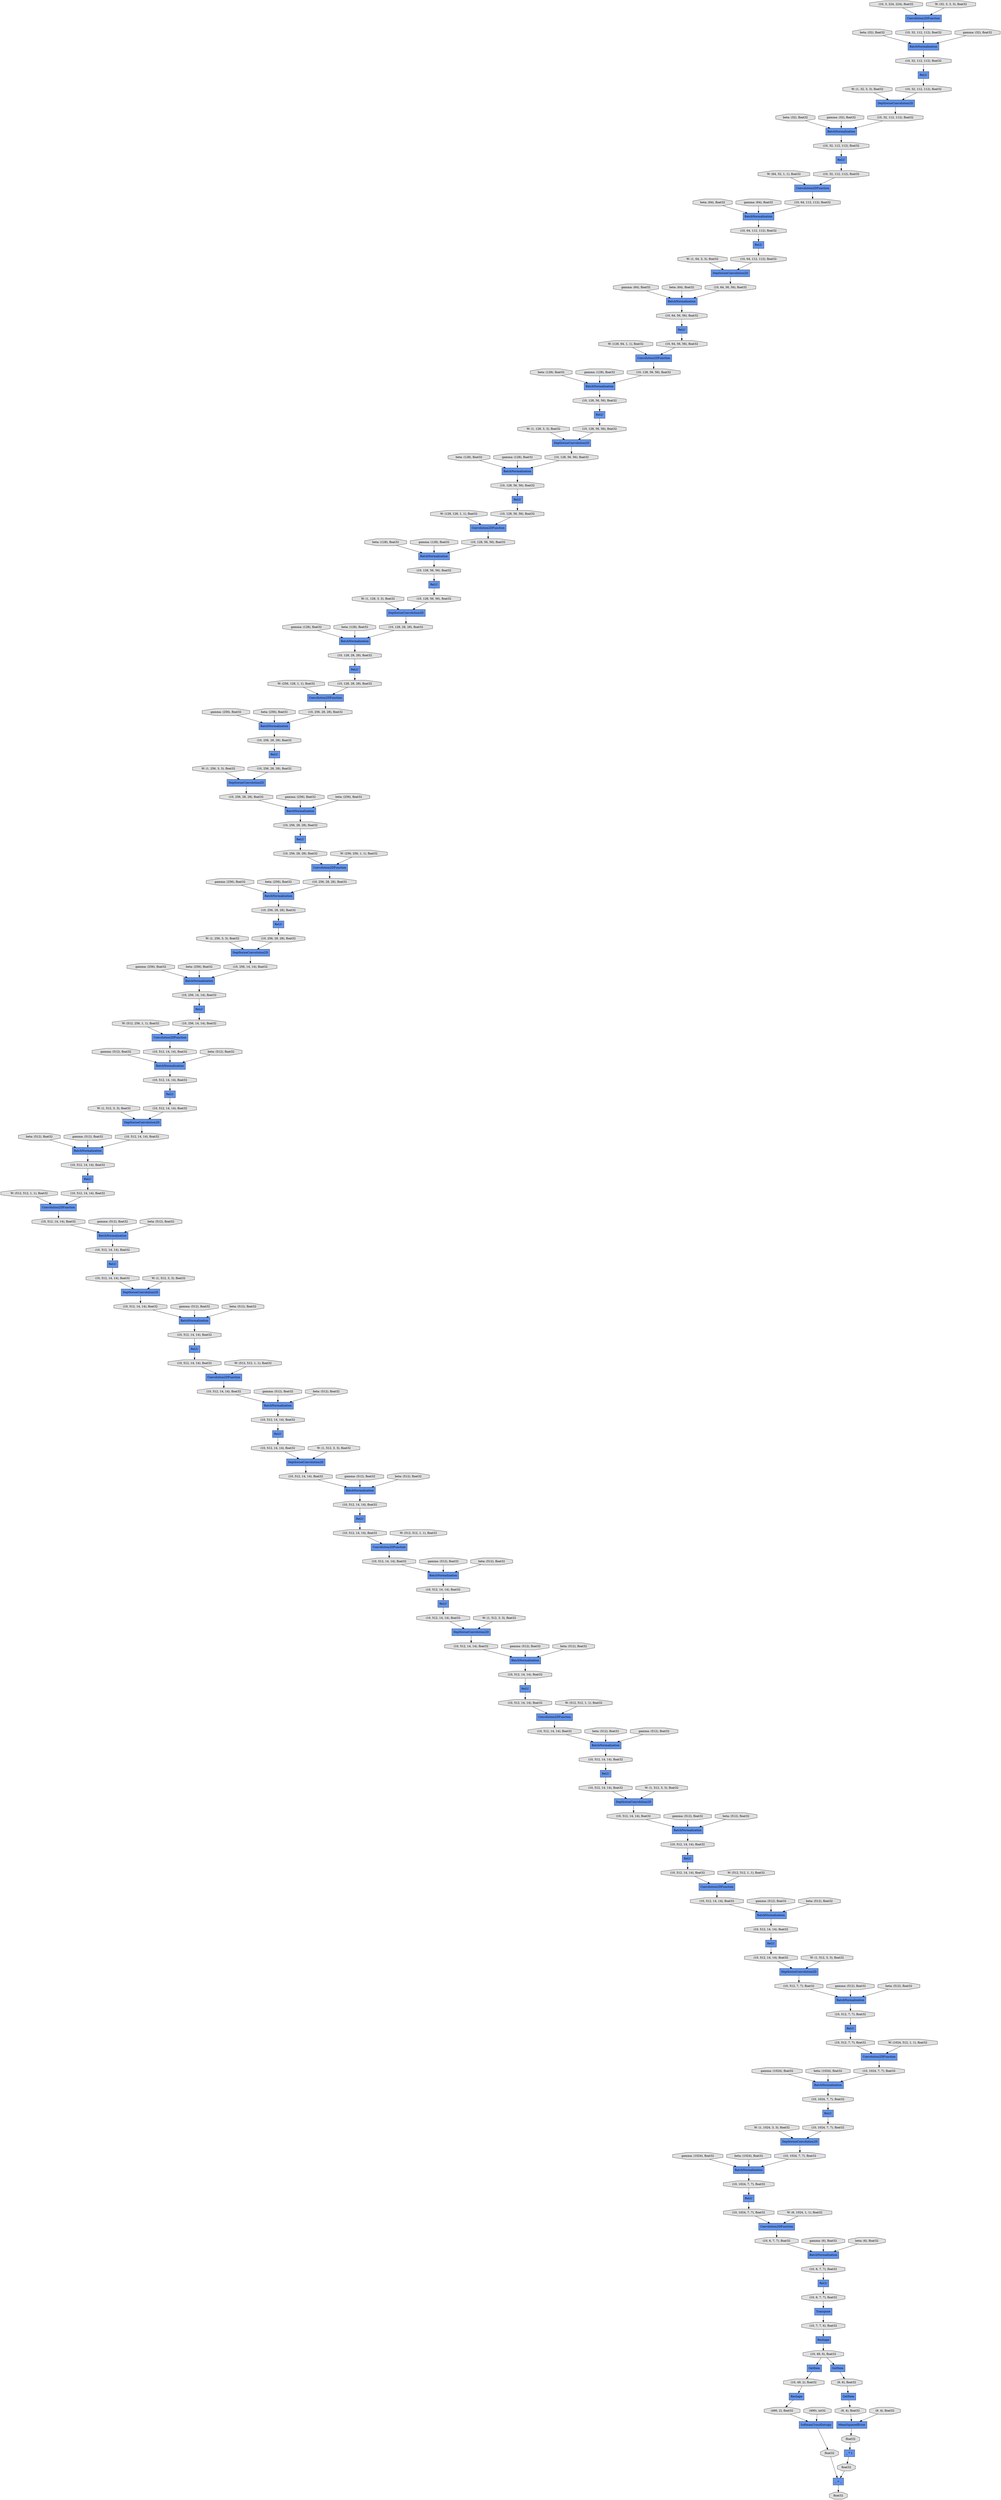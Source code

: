 digraph graphname{rankdir=TB;139989627314304 [shape="record",style="filled",label="GetItem",fillcolor="#6495ED"];139991253368960 [shape="octagon",style="filled",label="(10, 256, 28, 28), float32",fillcolor="#E0E0E0"];139989627240632 [shape="octagon",style="filled",label="(10, 512, 14, 14), float32",fillcolor="#E0E0E0"];139989627216056 [shape="octagon",style="filled",label="(10, 512, 14, 14), float32",fillcolor="#E0E0E0"];139989627199672 [shape="octagon",style="filled",label="(10, 512, 14, 14), float32",fillcolor="#E0E0E0"];139991253369016 [shape="record",style="filled",label="ReLU",fillcolor="#6495ED"];139989627314416 [shape="octagon",style="filled",label="(9, 6), float32",fillcolor="#E0E0E0"];139989627216112 [shape="record",style="filled",label="Convolution2DFunction",fillcolor="#6495ED"];139989627199728 [shape="record",style="filled",label="Convolution2DFunction",fillcolor="#6495ED"];139991254417648 [shape="octagon",style="filled",label="beta: (512), float32",fillcolor="#E0E0E0"];139991254188272 [shape="octagon",style="filled",label="beta: (128), float32",fillcolor="#E0E0E0"];139989627265376 [shape="octagon",style="filled",label="(10, 1024, 7, 7), float32",fillcolor="#E0E0E0"];139991253950816 [shape="octagon",style="filled",label="gamma: (1024), float32",fillcolor="#E0E0E0"];139991253369184 [shape="octagon",style="filled",label="(10, 256, 28, 28), float32",fillcolor="#E0E0E0"];139989627240856 [shape="record",style="filled",label="DepthwiseConvolution2D",fillcolor="#6495ED"];139991254262168 [shape="octagon",style="filled",label="gamma: (256), float32",fillcolor="#E0E0E0"];139991253369240 [shape="record",style="filled",label="Convolution2DFunction",fillcolor="#6495ED"];139989627216336 [shape="record",style="filled",label="DepthwiseConvolution2D",fillcolor="#6495ED"];139991253762512 [shape="record",style="filled",label="Convolution2DFunction",fillcolor="#6495ED"];139989627314696 [shape="octagon",style="filled",label="(9, 4), float32",fillcolor="#E0E0E0"];139989627240968 [shape="octagon",style="filled",label="(10, 512, 14, 14), float32",fillcolor="#E0E0E0"];139989627200008 [shape="record",style="filled",label="DepthwiseConvolution2D",fillcolor="#6495ED"];139991254417928 [shape="octagon",style="filled",label="W: (512, 512, 1, 1), float32",fillcolor="#E0E0E0"];139989627314752 [shape="record",style="filled",label="_ * 1",fillcolor="#6495ED"];139989627265600 [shape="octagon",style="filled",label="(10, 6, 7, 7), float32",fillcolor="#E0E0E0"];139989627216448 [shape="octagon",style="filled",label="(10, 512, 14, 14), float32",fillcolor="#E0E0E0"];139989627314808 [shape="octagon",style="filled",label="(9, 4), float32",fillcolor="#E0E0E0"];139989627200120 [shape="octagon",style="filled",label="(10, 512, 14, 14), float32",fillcolor="#E0E0E0"];139991254188608 [shape="octagon",style="filled",label="W: (1, 128, 3, 3), float32",fillcolor="#E0E0E0"];139989627314864 [shape="record",style="filled",label="MeanSquaredError",fillcolor="#6495ED"];139989627265712 [shape="octagon",style="filled",label="(10, 6, 7, 7), float32",fillcolor="#E0E0E0"];139991253369520 [shape="record",style="filled",label="DepthwiseConvolution2D",fillcolor="#6495ED"];139989627265768 [shape="record",style="filled",label="ReLU",fillcolor="#6495ED"];139991253951208 [shape="octagon",style="filled",label="beta: (1024), float32",fillcolor="#E0E0E0"];139989627241192 [shape="octagon",style="filled",label="(10, 512, 14, 14), float32",fillcolor="#E0E0E0"];139991254540976 [shape="octagon",style="filled",label="W: (1, 32, 3, 3), float32",fillcolor="#E0E0E0"];139989627265824 [shape="record",style="filled",label="BatchNormalization",fillcolor="#6495ED"];139989627216672 [shape="octagon",style="filled",label="(10, 512, 14, 14), float32",fillcolor="#E0E0E0"];139991254262560 [shape="octagon",style="filled",label="beta: (256), float32",fillcolor="#E0E0E0"];139989627241304 [shape="octagon",style="filled",label="(10, 512, 14, 14), float32",fillcolor="#E0E0E0"];139989627200344 [shape="octagon",style="filled",label="(10, 512, 14, 14), float32",fillcolor="#E0E0E0"];139991253369632 [shape="octagon",style="filled",label="(10, 256, 28, 28), float32",fillcolor="#E0E0E0"];139989627265936 [shape="octagon",style="filled",label="(10, 7, 7, 6), float32",fillcolor="#E0E0E0"];139989627315088 [shape="octagon",style="filled",label="float32",fillcolor="#E0E0E0"];139989627241360 [shape="record",style="filled",label="ReLU",fillcolor="#6495ED"];139989627241416 [shape="record",style="filled",label="BatchNormalization",fillcolor="#6495ED"];139989627216840 [shape="record",style="filled",label="ReLU",fillcolor="#6495ED"];139989627216784 [shape="octagon",style="filled",label="(10, 512, 14, 14), float32",fillcolor="#E0E0E0"];139989627200456 [shape="octagon",style="filled",label="(10, 512, 14, 14), float32",fillcolor="#E0E0E0"];139989627216896 [shape="record",style="filled",label="BatchNormalization",fillcolor="#6495ED"];139989627200512 [shape="record",style="filled",label="ReLU",fillcolor="#6495ED"];139991254418376 [shape="octagon",style="filled",label="gamma: (512), float32",fillcolor="#E0E0E0"];139991253951544 [shape="octagon",style="filled",label="W: (1, 1024, 3, 3), float32",fillcolor="#E0E0E0"];139989627241528 [shape="record",style="filled",label="BatchNormalization",fillcolor="#6495ED"];139989627200568 [shape="record",style="filled",label="BatchNormalization",fillcolor="#6495ED"];139991253369856 [shape="octagon",style="filled",label="(10, 256, 28, 28), float32",fillcolor="#E0E0E0"];139991254262896 [shape="octagon",style="filled",label="W: (1, 256, 3, 3), float32",fillcolor="#E0E0E0"];139991253369968 [shape="octagon",style="filled",label="(10, 256, 28, 28), float32",fillcolor="#E0E0E0"];139991254189056 [shape="octagon",style="filled",label="gamma: (128), float32",fillcolor="#E0E0E0"];139989627266216 [shape="record",style="filled",label="Reshape",fillcolor="#6495ED"];139991253370024 [shape="record",style="filled",label="ReLU",fillcolor="#6495ED"];139989627315424 [shape="octagon",style="filled",label="float32",fillcolor="#E0E0E0"];139991253370080 [shape="record",style="filled",label="BatchNormalization",fillcolor="#6495ED"];139989753414880 [shape="octagon",style="filled",label="gamma: (128), float32",fillcolor="#E0E0E0"];139989627315480 [shape="record",style="filled",label="_ + _",fillcolor="#6495ED"];139989627266328 [shape="octagon",style="filled",label="(10, 6, 7, 7), float32",fillcolor="#E0E0E0"];139991254418768 [shape="octagon",style="filled",label="beta: (512), float32",fillcolor="#E0E0E0"];139991253370192 [shape="record",style="filled",label="BatchNormalization",fillcolor="#6495ED"];139991254189448 [shape="octagon",style="filled",label="beta: (128), float32",fillcolor="#E0E0E0"];139989627241920 [shape="octagon",style="filled",label="(10, 512, 14, 14), float32",fillcolor="#E0E0E0"];139991254541760 [shape="octagon",style="filled",label="W: (1, 64, 3, 3), float32",fillcolor="#E0E0E0"];139989627315704 [shape="octagon",style="filled",label="float32",fillcolor="#E0E0E0"];139991253951992 [shape="octagon",style="filled",label="gamma: (1024), float32",fillcolor="#E0E0E0"];139989627217400 [shape="octagon",style="filled",label="(10, 512, 14, 14), float32",fillcolor="#E0E0E0"];139989627266608 [shape="octagon",style="filled",label="(10, 49, 6), float32",fillcolor="#E0E0E0"];139989627201072 [shape="octagon",style="filled",label="(10, 512, 14, 14), float32",fillcolor="#E0E0E0"];139991254263344 [shape="octagon",style="filled",label="gamma: (256), float32",fillcolor="#E0E0E0"];139989627266664 [shape="record",style="filled",label="GetItem",fillcolor="#6495ED"];139989627217512 [shape="record",style="filled",label="BatchNormalization",fillcolor="#6495ED"];139989753415216 [shape="octagon",style="filled",label="W: (128, 128, 1, 1), float32",fillcolor="#E0E0E0"];139991254419104 [shape="octagon",style="filled",label="W: (1, 512, 3, 3), float32",fillcolor="#E0E0E0"];139991254189728 [shape="octagon",style="filled",label="W: (256, 128, 1, 1), float32",fillcolor="#E0E0E0"];139989627266776 [shape="record",style="filled",label="Reshape",fillcolor="#6495ED"];139989627242200 [shape="octagon",style="filled",label="(10, 512, 7, 7), float32",fillcolor="#E0E0E0"];139989627201240 [shape="record",style="filled",label="BatchNormalization",fillcolor="#6495ED"];139991253370584 [shape="octagon",style="filled",label="(10, 256, 28, 28), float32",fillcolor="#E0E0E0"];139989627242256 [shape="record",style="filled",label="ReLU",fillcolor="#6495ED"];139989753415440 [shape="octagon",style="filled",label="beta: (128), float32",fillcolor="#E0E0E0"];139991254542096 [shape="octagon",style="filled",label="W: (64, 32, 1, 1), float32",fillcolor="#E0E0E0"];139989627217736 [shape="octagon",style="filled",label="(10, 512, 14, 14), float32",fillcolor="#E0E0E0"];139991253952384 [shape="octagon",style="filled",label="beta: (1024), float32",fillcolor="#E0E0E0"];139989627217792 [shape="record",style="filled",label="ReLU",fillcolor="#6495ED"];139991253215104 [shape="octagon",style="filled",label="(10, 32, 112, 112), float32",fillcolor="#E0E0E0"];139989627242424 [shape="octagon",style="filled",label="(10, 512, 7, 7), float32",fillcolor="#E0E0E0"];139989627267000 [shape="octagon",style="filled",label="(10, 49, 2), float32",fillcolor="#E0E0E0"];139989627201464 [shape="octagon",style="filled",label="(10, 512, 14, 14), float32",fillcolor="#E0E0E0"];139991254263736 [shape="octagon",style="filled",label="beta: (256), float32",fillcolor="#E0E0E0"];139989627242480 [shape="record",style="filled",label="Convolution2DFunction",fillcolor="#6495ED"];139989627201520 [shape="record",style="filled",label="ReLU",fillcolor="#6495ED"];139991253370864 [shape="octagon",style="filled",label="(10, 256, 14, 14), float32",fillcolor="#E0E0E0"];139989627217960 [shape="octagon",style="filled",label="(10, 512, 14, 14), float32",fillcolor="#E0E0E0"];139991253370920 [shape="record",style="filled",label="ReLU",fillcolor="#6495ED"];139991254525936 [shape="octagon",style="filled",label="beta: (128), float32",fillcolor="#E0E0E0"];139991253215216 [shape="record",style="filled",label="ReLU",fillcolor="#6495ED"];139989627218016 [shape="record",style="filled",label="Convolution2DFunction",fillcolor="#6495ED"];139991254419552 [shape="octagon",style="filled",label="gamma: (512), float32",fillcolor="#E0E0E0"];139991254190176 [shape="octagon",style="filled",label="gamma: (256), float32",fillcolor="#E0E0E0"];139989627267224 [shape="record",style="filled",label="SoftmaxCrossEntropy",fillcolor="#6495ED"];139991253952664 [shape="octagon",style="filled",label="W: (6, 1024, 1, 1), float32",fillcolor="#E0E0E0"];139989627201688 [shape="octagon",style="filled",label="(10, 512, 14, 14), float32",fillcolor="#E0E0E0"];139991254542432 [shape="octagon",style="filled",label="gamma: (64), float32",fillcolor="#E0E0E0"];139989627201744 [shape="record",style="filled",label="Convolution2DFunction",fillcolor="#6495ED"];139991254264016 [shape="octagon",style="filled",label="W: (512, 256, 1, 1), float32",fillcolor="#E0E0E0"];139991253371088 [shape="octagon",style="filled",label="(10, 256, 14, 14), float32",fillcolor="#E0E0E0"];139989627267336 [shape="octagon",style="filled",label="(490, 2), float32",fillcolor="#E0E0E0"];139989627242760 [shape="record",style="filled",label="DepthwiseConvolution2D",fillcolor="#6495ED"];139991253371144 [shape="record",style="filled",label="Convolution2DFunction",fillcolor="#6495ED"];139991254542544 [shape="octagon",style="filled",label="beta: (64), float32",fillcolor="#E0E0E0"];139989627242872 [shape="octagon",style="filled",label="(10, 512, 7, 7), float32",fillcolor="#E0E0E0"];139989627218296 [shape="record",style="filled",label="DepthwiseConvolution2D",fillcolor="#6495ED"];139989627267504 [shape="octagon",style="filled",label="(490), int32",fillcolor="#E0E0E0"];139991253215664 [shape="record",style="filled",label="DepthwiseConvolution2D",fillcolor="#6495ED"];139989627218408 [shape="octagon",style="filled",label="(10, 512, 14, 14), float32",fillcolor="#E0E0E0"];139989627202024 [shape="record",style="filled",label="DepthwiseConvolution2D",fillcolor="#6495ED"];139991254419944 [shape="octagon",style="filled",label="beta: (512), float32",fillcolor="#E0E0E0"];139991254190568 [shape="octagon",style="filled",label="beta: (256), float32",fillcolor="#E0E0E0"];139991253371424 [shape="record",style="filled",label="DepthwiseConvolution2D",fillcolor="#6495ED"];139991254542880 [shape="octagon",style="filled",label="gamma: (64), float32",fillcolor="#E0E0E0"];139991253764640 [shape="record",style="filled",label="BatchNormalization",fillcolor="#6495ED"];139991253953112 [shape="octagon",style="filled",label="gamma: (6), float32",fillcolor="#E0E0E0"];139989627243096 [shape="octagon",style="filled",label="(10, 1024, 7, 7), float32",fillcolor="#E0E0E0"];139989627202136 [shape="octagon",style="filled",label="(10, 512, 14, 14), float32",fillcolor="#E0E0E0"];139991254526552 [shape="octagon",style="filled",label="gamma: (128), float32",fillcolor="#E0E0E0"];139991254264464 [shape="octagon",style="filled",label="gamma: (512), float32",fillcolor="#E0E0E0"];139991253371536 [shape="octagon",style="filled",label="(10, 256, 14, 14), float32",fillcolor="#E0E0E0"];139991253764696 [shape="octagon",style="filled",label="(10, 3, 224, 224), float32",fillcolor="#E0E0E0"];139989627243208 [shape="octagon",style="filled",label="(10, 1024, 7, 7), float32",fillcolor="#E0E0E0"];139989627218632 [shape="octagon",style="filled",label="(10, 512, 14, 14), float32",fillcolor="#E0E0E0"];139989627243264 [shape="record",style="filled",label="ReLU",fillcolor="#6495ED"];139991254420224 [shape="octagon",style="filled",label="W: (512, 512, 1, 1), float32",fillcolor="#E0E0E0"];139989627243320 [shape="record",style="filled",label="BatchNormalization",fillcolor="#6495ED"];139989627218744 [shape="octagon",style="filled",label="(10, 512, 14, 14), float32",fillcolor="#E0E0E0"];139989627202360 [shape="octagon",style="filled",label="(10, 512, 14, 14), float32",fillcolor="#E0E0E0"];139991254190904 [shape="octagon",style="filled",label="W: (1, 256, 3, 3), float32",fillcolor="#E0E0E0"];139989627218800 [shape="record",style="filled",label="ReLU",fillcolor="#6495ED"];139991253371760 [shape="octagon",style="filled",label="(10, 512, 14, 14), float32",fillcolor="#E0E0E0"];139991253216112 [shape="octagon",style="filled",label="(10, 32, 112, 112), float32",fillcolor="#E0E0E0"];139989627218856 [shape="record",style="filled",label="BatchNormalization",fillcolor="#6495ED"];139989627202472 [shape="octagon",style="filled",label="(10, 512, 14, 14), float32",fillcolor="#E0E0E0"];139991254526888 [shape="octagon",style="filled",label="W: (128, 64, 1, 1), float32",fillcolor="#E0E0E0"];139991254541032 [shape="octagon",style="filled",label="beta: (32), float32",fillcolor="#E0E0E0"];139991253953504 [shape="octagon",style="filled",label="beta: (6), float32",fillcolor="#E0E0E0"];139989627202528 [shape="record",style="filled",label="ReLU",fillcolor="#6495ED"];139991253371872 [shape="octagon",style="filled",label="(10, 512, 14, 14), float32",fillcolor="#E0E0E0"];139989627268120 [shape="octagon",style="filled",label="float32",fillcolor="#E0E0E0"];139989627202584 [shape="record",style="filled",label="BatchNormalization",fillcolor="#6495ED"];139991253371928 [shape="record",style="filled",label="ReLU",fillcolor="#6495ED"];139991254264856 [shape="octagon",style="filled",label="beta: (512), float32",fillcolor="#E0E0E0"];139991253371984 [shape="record",style="filled",label="BatchNormalization",fillcolor="#6495ED"];139991254543328 [shape="octagon",style="filled",label="beta: (32), float32",fillcolor="#E0E0E0"];139989627243712 [shape="record",style="filled",label="Transpose",fillcolor="#6495ED"];139991254420672 [shape="octagon",style="filled",label="gamma: (512), float32",fillcolor="#E0E0E0"];139991254191352 [shape="octagon",style="filled",label="gamma: (256), float32",fillcolor="#E0E0E0"];139989627243824 [shape="octagon",style="filled",label="(10, 1024, 7, 7), float32",fillcolor="#E0E0E0"];139991254527280 [shape="octagon",style="filled",label="W: (1, 128, 3, 3), float32",fillcolor="#E0E0E0"];139990606719800 [shape="octagon",style="filled",label="W: (32, 3, 3, 3), float32",fillcolor="#E0E0E0"];139991254265192 [shape="octagon",style="filled",label="W: (1, 512, 3, 3), float32",fillcolor="#E0E0E0"];139991254543720 [shape="octagon",style="filled",label="gamma: (32), float32",fillcolor="#E0E0E0"];139989627243936 [shape="record",style="filled",label="BatchNormalization",fillcolor="#6495ED"];139989627219360 [shape="octagon",style="filled",label="(10, 512, 14, 14), float32",fillcolor="#E0E0E0"];139989627203088 [shape="octagon",style="filled",label="(10, 512, 14, 14), float32",fillcolor="#E0E0E0"];139989627219528 [shape="record",style="filled",label="BatchNormalization",fillcolor="#6495ED"];139991254421064 [shape="octagon",style="filled",label="beta: (512), float32",fillcolor="#E0E0E0"];139991253372488 [shape="octagon",style="filled",label="(10, 512, 14, 14), float32",fillcolor="#E0E0E0"];139989627244160 [shape="octagon",style="filled",label="(10, 1024, 7, 7), float32",fillcolor="#E0E0E0"];139989627203200 [shape="record",style="filled",label="BatchNormalization",fillcolor="#6495ED"];139991254191744 [shape="octagon",style="filled",label="beta: (256), float32",fillcolor="#E0E0E0"];139989627244216 [shape="record",style="filled",label="ReLU",fillcolor="#6495ED"];139991253372600 [shape="record",style="filled",label="BatchNormalization",fillcolor="#6495ED"];139991254527616 [shape="octagon",style="filled",label="beta: (64), float32",fillcolor="#E0E0E0"];139991253215272 [shape="octagon",style="filled",label="(10, 32, 112, 112), float32",fillcolor="#E0E0E0"];139989627219752 [shape="octagon",style="filled",label="(10, 512, 14, 14), float32",fillcolor="#E0E0E0"];139991254265640 [shape="octagon",style="filled",label="gamma: (512), float32",fillcolor="#E0E0E0"];139991254527784 [shape="octagon",style="filled",label="gamma: (128), float32",fillcolor="#E0E0E0"];139991254544168 [shape="octagon",style="filled",label="gamma: (32), float32",fillcolor="#E0E0E0"];139989627244384 [shape="octagon",style="filled",label="(10, 1024, 7, 7), float32",fillcolor="#E0E0E0"];139989627219808 [shape="record",style="filled",label="ReLU",fillcolor="#6495ED"];139989627203424 [shape="octagon",style="filled",label="(10, 512, 14, 14), float32",fillcolor="#E0E0E0"];139989627219864 [shape="record",style="filled",label="Convolution2DFunction",fillcolor="#6495ED"];139989627244440 [shape="record",style="filled",label="Convolution2DFunction",fillcolor="#6495ED"];139989627203480 [shape="record",style="filled",label="ReLU",fillcolor="#6495ED"];139991254421400 [shape="octagon",style="filled",label="W: (1, 512, 3, 3), float32",fillcolor="#E0E0E0"];139991253372880 [shape="record",style="filled",label="ReLU",fillcolor="#6495ED"];139991253372824 [shape="octagon",style="filled",label="(10, 512, 14, 14), float32",fillcolor="#E0E0E0"];139991254192024 [shape="octagon",style="filled",label="W: (256, 256, 1, 1), float32",fillcolor="#E0E0E0"];139991253217232 [shape="record",style="filled",label="BatchNormalization",fillcolor="#6495ED"];139991253340232 [shape="record",style="filled",label="BatchNormalization",fillcolor="#6495ED"];139991253930168 [shape="octagon",style="filled",label="beta: (512), float32",fillcolor="#E0E0E0"];139991253340456 [shape="octagon",style="filled",label="(10, 128, 56, 56), float32",fillcolor="#E0E0E0"];139991253315880 [shape="octagon",style="filled",label="(10, 32, 112, 112), float32",fillcolor="#E0E0E0"];139991253340512 [shape="record",style="filled",label="ReLU",fillcolor="#6495ED"];139991253315936 [shape="record",style="filled",label="ReLU",fillcolor="#6495ED"];139991254438296 [shape="octagon",style="filled",label="gamma: (512), float32",fillcolor="#E0E0E0"];139991253930504 [shape="octagon",style="filled",label="W: (1, 512, 3, 3), float32",fillcolor="#E0E0E0"];139991253340680 [shape="octagon",style="filled",label="(10, 128, 56, 56), float32",fillcolor="#E0E0E0"];139991253316104 [shape="octagon",style="filled",label="(10, 32, 112, 112), float32",fillcolor="#E0E0E0"];139991253340736 [shape="record",style="filled",label="Convolution2DFunction",fillcolor="#6495ED"];139991253316160 [shape="record",style="filled",label="Convolution2DFunction",fillcolor="#6495ED"];139991254438688 [shape="octagon",style="filled",label="beta: (512), float32",fillcolor="#E0E0E0"];139991253341016 [shape="record",style="filled",label="DepthwiseConvolution2D",fillcolor="#6495ED"];139991253316440 [shape="record",style="filled",label="DepthwiseConvolution2D",fillcolor="#6495ED"];139991253930952 [shape="octagon",style="filled",label="gamma: (512), float32",fillcolor="#E0E0E0"];139991253341128 [shape="octagon",style="filled",label="(10, 128, 56, 56), float32",fillcolor="#E0E0E0"];139991253316552 [shape="octagon",style="filled",label="(10, 32, 112, 112), float32",fillcolor="#E0E0E0"];139991254438968 [shape="octagon",style="filled",label="W: (512, 512, 1, 1), float32",fillcolor="#E0E0E0"];139991253341352 [shape="octagon",style="filled",label="(10, 128, 56, 56), float32",fillcolor="#E0E0E0"];139991253316776 [shape="octagon",style="filled",label="(10, 64, 112, 112), float32",fillcolor="#E0E0E0"];139991253341464 [shape="octagon",style="filled",label="(10, 128, 56, 56), float32",fillcolor="#E0E0E0"];139991253316888 [shape="octagon",style="filled",label="(10, 64, 112, 112), float32",fillcolor="#E0E0E0"];139991253931344 [shape="octagon",style="filled",label="beta: (512), float32",fillcolor="#E0E0E0"];139991253341520 [shape="record",style="filled",label="ReLU",fillcolor="#6495ED"];139991253316944 [shape="record",style="filled",label="ReLU",fillcolor="#6495ED"];139991253341576 [shape="record",style="filled",label="BatchNormalization",fillcolor="#6495ED"];139991253317000 [shape="record",style="filled",label="BatchNormalization",fillcolor="#6495ED"];139991254439416 [shape="octagon",style="filled",label="gamma: (512), float32",fillcolor="#E0E0E0"];139991253341688 [shape="record",style="filled",label="BatchNormalization",fillcolor="#6495ED"];139991253931624 [shape="octagon",style="filled",label="W: (512, 512, 1, 1), float32",fillcolor="#E0E0E0"];139991254439808 [shape="octagon",style="filled",label="beta: (512), float32",fillcolor="#E0E0E0"];139991253342080 [shape="octagon",style="filled",label="(10, 128, 56, 56), float32",fillcolor="#E0E0E0"];139991253317504 [shape="octagon",style="filled",label="(10, 64, 112, 112), float32",fillcolor="#E0E0E0"];139991332329512 [shape="record",style="filled",label="GetItem",fillcolor="#6495ED"];139991253932072 [shape="octagon",style="filled",label="gamma: (512), float32",fillcolor="#E0E0E0"];139991253317672 [shape="record",style="filled",label="BatchNormalization",fillcolor="#6495ED"];139991253342360 [shape="octagon",style="filled",label="(10, 128, 28, 28), float32",fillcolor="#E0E0E0"];139991254440144 [shape="octagon",style="filled",label="W: (1, 512, 3, 3), float32",fillcolor="#E0E0E0"];139991253342416 [shape="record",style="filled",label="ReLU",fillcolor="#6495ED"];139991253317896 [shape="octagon",style="filled",label="(10, 64, 56, 56), float32",fillcolor="#E0E0E0"];139991253317952 [shape="record",style="filled",label="ReLU",fillcolor="#6495ED"];139991253342584 [shape="octagon",style="filled",label="(10, 128, 28, 28), float32",fillcolor="#E0E0E0"];139991253932464 [shape="octagon",style="filled",label="beta: (512), float32",fillcolor="#E0E0E0"];139991253342640 [shape="record",style="filled",label="Convolution2DFunction",fillcolor="#6495ED"];139991253318120 [shape="octagon",style="filled",label="(10, 64, 56, 56), float32",fillcolor="#E0E0E0"];139991253318176 [shape="record",style="filled",label="Convolution2DFunction",fillcolor="#6495ED"];139991254440592 [shape="octagon",style="filled",label="gamma: (512), float32",fillcolor="#E0E0E0"];139991253342920 [shape="record",style="filled",label="DepthwiseConvolution2D",fillcolor="#6495ED"];139991253932800 [shape="octagon",style="filled",label="W: (1, 512, 3, 3), float32",fillcolor="#E0E0E0"];139991253343032 [shape="octagon",style="filled",label="(10, 128, 28, 28), float32",fillcolor="#E0E0E0"];139991253318456 [shape="record",style="filled",label="DepthwiseConvolution2D",fillcolor="#6495ED"];139991253318568 [shape="octagon",style="filled",label="(10, 64, 56, 56), float32",fillcolor="#E0E0E0"];139991254440984 [shape="octagon",style="filled",label="beta: (512), float32",fillcolor="#E0E0E0"];139991253343256 [shape="octagon",style="filled",label="(10, 256, 28, 28), float32",fillcolor="#E0E0E0"];139991253343368 [shape="octagon",style="filled",label="(10, 256, 28, 28), float32",fillcolor="#E0E0E0"];139991253318792 [shape="octagon",style="filled",label="(10, 128, 56, 56), float32",fillcolor="#E0E0E0"];139991253933248 [shape="octagon",style="filled",label="gamma: (512), float32",fillcolor="#E0E0E0"];139991253343424 [shape="record",style="filled",label="ReLU",fillcolor="#6495ED"];139991253343480 [shape="record",style="filled",label="BatchNormalization",fillcolor="#6495ED"];139991253318904 [shape="octagon",style="filled",label="(10, 128, 56, 56), float32",fillcolor="#E0E0E0"];139991254441264 [shape="octagon",style="filled",label="W: (512, 512, 1, 1), float32",fillcolor="#E0E0E0"];139991253318960 [shape="record",style="filled",label="ReLU",fillcolor="#6495ED"];139991253319016 [shape="record",style="filled",label="BatchNormalization",fillcolor="#6495ED"];139991253933640 [shape="octagon",style="filled",label="beta: (512), float32",fillcolor="#E0E0E0"];139991254441712 [shape="octagon",style="filled",label="gamma: (512), float32",fillcolor="#E0E0E0"];139991253343984 [shape="octagon",style="filled",label="(10, 256, 28, 28), float32",fillcolor="#E0E0E0"];139991253933920 [shape="octagon",style="filled",label="W: (1024, 512, 1, 1), float32",fillcolor="#E0E0E0"];139991253344096 [shape="record",style="filled",label="BatchNormalization",fillcolor="#6495ED"];139991253319520 [shape="octagon",style="filled",label="(10, 128, 56, 56), float32",fillcolor="#E0E0E0"];139991253370920 -> 139991253371536;139989627201072 -> 139989627200008;139989627242760 -> 139989627244160;139991253343032 -> 139991253342640;139991253340456 -> 139991253340232;139991253369240 -> 139991253369968;139991253343480 -> 139991253343256;139991253315880 -> 139991253217232;139991254542432 -> 139991253317672;139989627216672 -> 139989627216840;139991253371872 -> 139991253371984;139989627242256 -> 139989627242872;139991253215216 -> 139991253216112;139989627241528 -> 139989627242424;139989627219808 -> 139989627240968;139991253342920 -> 139991253368960;139989627216840 -> 139989627217400;139989627200344 -> 139989627200512;139989627201744 -> 139989627202472;139989627314752 -> 139989627315424;139989627242480 -> 139989627243208;139991253341464 -> 139991253341576;139991253316888 -> 139991253317000;139989627201688 -> 139989627201520;139991254188608 -> 139991253341016;139989627243264 -> 139989627243824;139991254438296 -> 139989627203200;139989627241360 -> 139989627241920;139989753415440 -> 139991253340232;139989627218016 -> 139989627218744;139991254438968 -> 139989627216112;139989627265376 -> 139989627244440;139989627244440 -> 139989627265712;139991253369968 -> 139991253370080;139991253341128 -> 139991253340736;139991254417928 -> 139989627199728;139991253316552 -> 139991253316160;139991254544168 -> 139991253764640;139989627219752 -> 139989627219528;139991253318568 -> 139991253318176;139991254417648 -> 139991253372600;139991253762512 -> 139991253215272;139991253341688 -> 139991253342584;139989627244384 -> 139989627244216;139991253318176 -> 139991253318904;139991253764640 -> 139991253215104;139989627216056 -> 139989627203480;139989627203088 -> 139989627202024;139991253340680 -> 139991253340512;139989627265768 -> 139989627266328;139991253316104 -> 139991253315936;139991253215664 -> 139991253315880;139991253953112 -> 139989627265824;139991253931624 -> 139989627219864;139991253931344 -> 139989627219528;139991253371536 -> 139991253371144;139989627217736 -> 139989627217512;139989627218800 -> 139989627219360;139991253342416 -> 139991253343032;139991332329512 -> 139989627314416;139991253319016 -> 139991253318792;139989627218632 -> 139989627218800;139989627314864 -> 139989627315088;139991253370864 -> 139991253370192;139991253930504 -> 139989627218296;139991253340232 -> 139991253340680;139989627200008 -> 139989627201464;139991253372824 -> 139991253372600;139991254265192 -> 139991253371424;139989627268120 -> 139989627315480;139989627266776 -> 139989627267336;139989627265600 -> 139989627265768;139991253317896 -> 139991253317672;139989627240856 -> 139989627242200;139991253318792 -> 139991253318960;139991253217232 -> 139991253316104;139989627241416 -> 139989627241192;139991253933640 -> 139989627241528;139991253342360 -> 139991253341688;139991254438688 -> 139989627203200;139991253216112 -> 139991253215664;139991254541032 -> 139991253764640;139991254440592 -> 139989627217512;139991254189448 -> 139991253341688;139991254191352 -> 139991253344096;139991254263736 -> 139991253370192;139989627243824 -> 139989627242760;139991253371144 -> 139991253371872;139989627203200 -> 139989627216056;139989627314304 -> 139989627314696;139989627243712 -> 139989627265936;139991253952384 -> 139989627243936;139989627201520 -> 139989627202136;139991253371928 -> 139991253372488;139991254264016 -> 139991253371144;139991253318960 -> 139991253319520;139989627266664 -> 139989627267000;139991253342640 -> 139991253343368;139991253341576 -> 139991253341352;139991253317000 -> 139991253316776;139989627265936 -> 139989627266216;139989627267224 -> 139989627268120;139989627242200 -> 139989627241528;139989627219360 -> 139989627218296;139991253368960 -> 139991253344096;139991253318120 -> 139991253317952;139990606719800 -> 139991253762512;139989627265824 -> 139989627265600;139989753414880 -> 139991253341576;139989627315480 -> 139989627315704;139989627199672 -> 139991253372880;139991254543328 -> 139991253217232;139991254525936 -> 139991253319016;139991254540976 -> 139991253215664;139989627219864 -> 139989627241304;139989627201240 -> 139989627201688;139989627218296 -> 139989627219752;139991253215104 -> 139991253215216;139991253372600 -> 139989627199672;139989627243208 -> 139989627243320;139989627243320 -> 139989627243096;139991254418768 -> 139989627200568;139989627203424 -> 139989627203200;139989627266608 -> 139989627266664;139991254543720 -> 139991253217232;139991254419104 -> 139989627200008;139991253342584 -> 139991253342416;139991254190176 -> 139991253343480;139989627244160 -> 139989627243936;139991253343424 -> 139991253343984;139991254421400 -> 139989627202024;139989627267336 -> 139989627267224;139991253951208 -> 139989627243320;139989627218744 -> 139989627218856;139989627244216 -> 139989627265376;139989627216784 -> 139989627216896;139991253341352 -> 139991253341520;139991253316776 -> 139991253316944;139991253370080 -> 139991253369856;139991254419552 -> 139989627201240;139991253215272 -> 139991253764640;139991253933920 -> 139989627242480;139991253932464 -> 139989627241416;139991253341520 -> 139991253342080;139991253316944 -> 139991253317504;139991253343984 -> 139991253342920;139989627266608 -> 139991332329512;139991254190568 -> 139991253343480;139989627243096 -> 139989627243264;139989627216112 -> 139989627216784;139991253317672 -> 139991253318120;139989627202136 -> 139989627201744;139989627202024 -> 139989627203424;139991253950816 -> 139989627243320;139991254440144 -> 139989627216336;139991253316440 -> 139991253317896;139989627265712 -> 139989627265824;139991254439808 -> 139989627216896;139991254265640 -> 139991253372600;139991253933248 -> 139989627241528;139991254419944 -> 139989627201240;139991253317952 -> 139991253318568;139989627202528 -> 139989627203088;139991253372880 -> 139989627200120;139991253371088 -> 139991253370920;139991253932072 -> 139989627241416;139989627202472 -> 139989627202584;139991253318456 -> 139991253340456;139991253318904 -> 139991253319016;139989627243936 -> 139989627244384;139991253340736 -> 139991253341464;139991253316160 -> 139991253316888;139991254526888 -> 139991253318176;139989627199728 -> 139989627200456;139991253369184 -> 139991253369016;139991253372488 -> 139991253371424;139991254264464 -> 139991253371984;139989627267504 -> 139989627267224;139991253953504 -> 139989627265824;139991253370192 -> 139991253371088;139991253369016 -> 139991253369632;139989627218408 -> 139989627218016;139989627242872 -> 139989627242480;139991253343256 -> 139991253343424;139991253369520 -> 139991253370864;139991253370024 -> 139991253370584;139989627216896 -> 139989627216672;139989627314696 -> 139989627314864;139989627202584 -> 139989627202360;139991254190904 -> 139991253342920;139991253371424 -> 139991253372824;139991254189056 -> 139991253341688;139989627217960 -> 139989627217792;139989627200512 -> 139989627201072;139991253342080 -> 139991253341016;139991253952664 -> 139989627244440;139989627202360 -> 139989627202528;139991253370584 -> 139991253369520;139989753415216 -> 139991253340736;139991253317504 -> 139991253316440;139989627315424 -> 139989627315480;139991253930952 -> 139989627219528;139989627217400 -> 139989627216336;139991254420672 -> 139989627202584;139991254441264 -> 139989627218016;139991253369632 -> 139991253369240;139991254542544 -> 139991253317000;139989627241304 -> 139989627241416;139989627216336 -> 139989627217736;139989627216448 -> 139989627216112;139989627240632 -> 139989627219808;139989627267000 -> 139989627266776;139991253951992 -> 139989627243936;139989627201464 -> 139989627201240;139991254541760 -> 139991253316440;139989627314416 -> 139989627314304;139991253369856 -> 139991253370024;139991254262168 -> 139991253370080;139991254189728 -> 139991253342640;139991254526552 -> 139991253319016;139991254420224 -> 139989627201744;139991254441712 -> 139989627218856;139991254188272 -> 139991253341576;139991254527616 -> 139991253317672;139989627203480 -> 139989627216448;139989627241192 -> 139989627241360;139991254192024 -> 139991253369240;139989627200456 -> 139989627200568;139989627200568 -> 139989627200344;139991254418376 -> 139989627200568;139991254264856 -> 139991253371984;139991254263344 -> 139991253370192;139991253341016 -> 139991253342360;139991253371760 -> 139991253371928;139991254262896 -> 139991253369520;139991254542880 -> 139991253317000;139991253371984 -> 139991253371760;139989627266216 -> 139989627266608;139989627241920 -> 139989627240856;139989627219528 -> 139989627240632;139991254439416 -> 139989627216896;139991253343368 -> 139991253343480;139989627200120 -> 139989627199728;139991253344096 -> 139991253369184;139989627240968 -> 139989627219864;139991254262560 -> 139991253370080;139991253319520 -> 139991253318456;139989627242424 -> 139989627242256;139991253932800 -> 139989627240856;139989627314808 -> 139989627314864;139991253340512 -> 139991253341128;139991253315936 -> 139991253316552;139991254421064 -> 139989627202584;139991253764696 -> 139991253762512;139991254542096 -> 139991253316160;139989627217792 -> 139989627218408;139991254527280 -> 139991253318456;139989627315088 -> 139989627314752;139991254191744 -> 139991253344096;139991254527784 -> 139991253340232;139991253930168 -> 139989627218856;139989627217512 -> 139989627217960;139991254440984 -> 139989627217512;139989627266328 -> 139989627243712;139991253951544 -> 139989627242760;139989627218856 -> 139989627218632;}